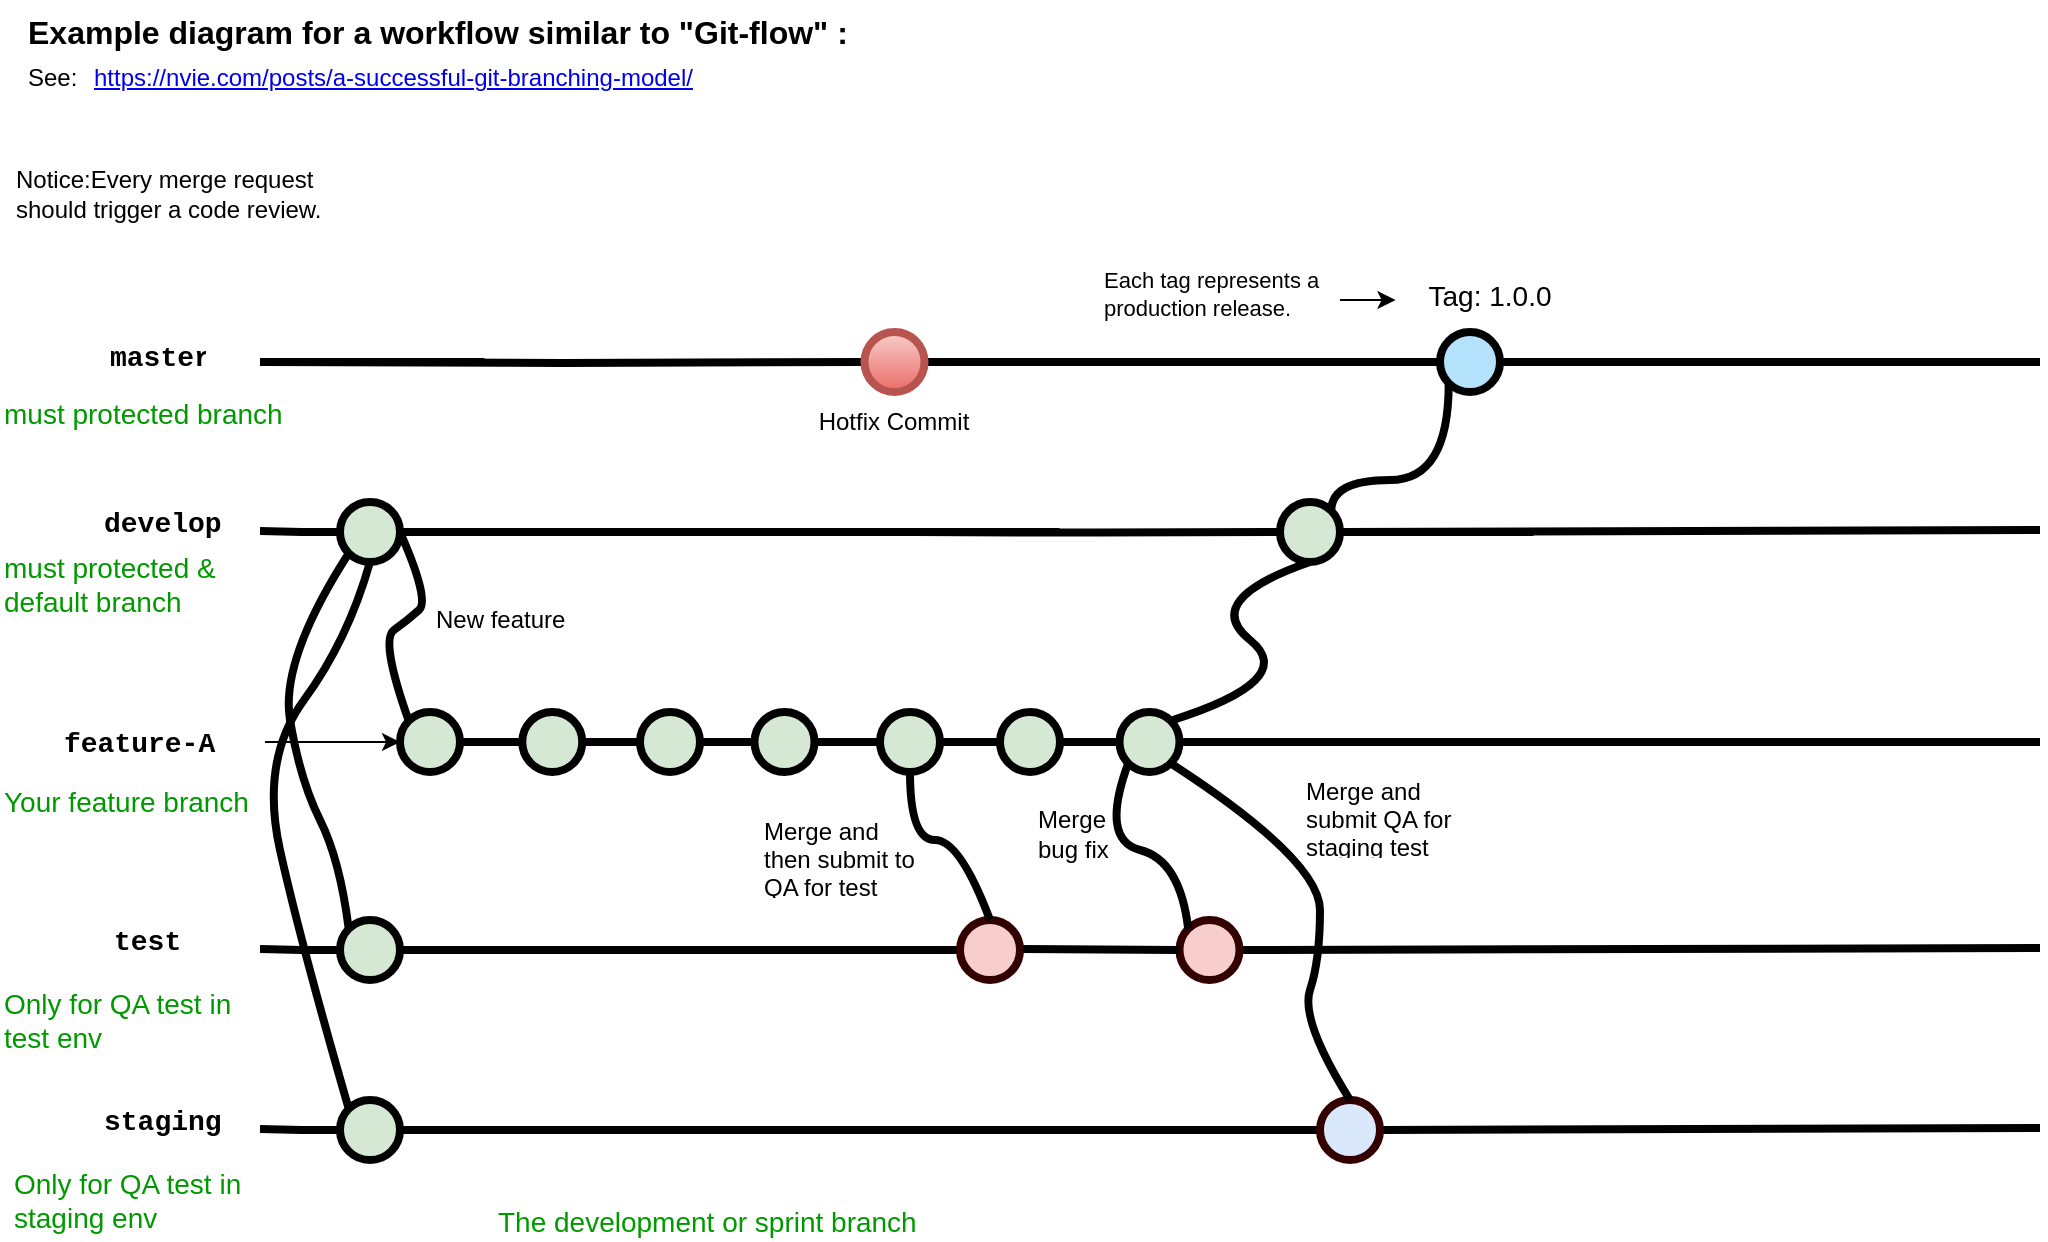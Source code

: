 <mxfile version="15.2.4" type="github">
  <diagram id="yPxyJZ8AM_hMuL3Unpa9" name="complex gitflow">
    <mxGraphModel dx="1377" dy="771" grid="1" gridSize="10" guides="1" tooltips="1" connect="1" arrows="1" fold="1" page="1" pageScale="1" pageWidth="1100" pageHeight="850" math="0" shadow="0">
      <root>
        <mxCell id="0" />
        <mxCell id="1" parent="0" />
        <mxCell id="uWUnNED6HEl2aK5fdaIb-7" value="Hotfix Commit" style="text;html=1;strokeColor=none;fillColor=none;align=center;verticalAlign=middle;whiteSpace=wrap;overflow=hidden;" parent="1" vertex="1">
          <mxGeometry x="427.25" y="226" width="80" height="30" as="geometry" />
        </mxCell>
        <mxCell id="uWUnNED6HEl2aK5fdaIb-8" value="" style="edgeStyle=orthogonalEdgeStyle;rounded=0;html=1;jettySize=auto;orthogonalLoop=1;plain-blue;endArrow=none;endFill=0;strokeWidth=4;strokeColor=#000000;entryX=0;entryY=0.5;entryDx=0;entryDy=0;entryPerimeter=0;" parent="1" target="9hBKPDzoitwpIBdzFDQ7-16" edge="1">
          <mxGeometry x="292.25" y="211" as="geometry">
            <mxPoint x="442.25" y="211" as="targetPoint" />
            <mxPoint x="150" y="211" as="sourcePoint" />
          </mxGeometry>
        </mxCell>
        <mxCell id="uWUnNED6HEl2aK5fdaIb-80" value="" style="edgeStyle=orthogonalEdgeStyle;curved=1;rounded=0;orthogonalLoop=1;jettySize=auto;html=1;endArrow=none;endFill=0;strokeWidth=4;" parent="1" source="uWUnNED6HEl2aK5fdaIb-11" edge="1">
          <mxGeometry relative="1" as="geometry">
            <mxPoint x="1040" y="211" as="targetPoint" />
          </mxGeometry>
        </mxCell>
        <mxCell id="uWUnNED6HEl2aK5fdaIb-11" value="" style="verticalLabelPosition=bottom;verticalAlign=top;html=1;strokeWidth=4;shape=mxgraph.flowchart.on-page_reference;plain-blue;gradientColor=none;strokeColor=#000000;fillColor=#B5E3FE;" parent="1" vertex="1">
          <mxGeometry x="740" y="196" width="30" height="30" as="geometry" />
        </mxCell>
        <mxCell id="uWUnNED6HEl2aK5fdaIb-12" value="" style="edgeStyle=orthogonalEdgeStyle;rounded=0;html=1;jettySize=auto;orthogonalLoop=1;strokeWidth=4;endArrow=none;endFill=0;startArrow=none;" parent="1" edge="1">
          <mxGeometry x="192.25" y="211" as="geometry">
            <mxPoint x="150" y="211" as="sourcePoint" />
            <mxPoint x="262.25" y="211" as="targetPoint" />
          </mxGeometry>
        </mxCell>
        <mxCell id="uWUnNED6HEl2aK5fdaIb-13" value="master" style="text;html=1;strokeColor=none;fillColor=none;align=center;verticalAlign=middle;whiteSpace=wrap;overflow=hidden;fontSize=14;fontStyle=1;fontFamily=Courier New;" parent="1" vertex="1">
          <mxGeometry x="73.63" y="188" width="50" height="42" as="geometry" />
        </mxCell>
        <mxCell id="uWUnNED6HEl2aK5fdaIb-14" style="edgeStyle=orthogonalEdgeStyle;curved=1;rounded=0;html=1;exitX=1;exitY=0.5;exitPerimeter=0;endArrow=none;endFill=0;jettySize=auto;orthogonalLoop=1;strokeWidth=4;fontSize=15;exitDx=0;exitDy=0;entryX=0;entryY=0.5;entryDx=0;entryDy=0;entryPerimeter=0;" parent="1" source="-v2cMw3LyEbhCpz4ICH8-7" edge="1">
          <mxGeometry relative="1" as="geometry">
            <mxPoint x="292.25" y="296" as="sourcePoint" />
            <mxPoint x="549.75" y="296" as="targetPoint" />
          </mxGeometry>
        </mxCell>
        <mxCell id="uWUnNED6HEl2aK5fdaIb-16" style="edgeStyle=orthogonalEdgeStyle;curved=1;rounded=0;html=1;exitX=1;exitY=0.5;exitPerimeter=0;entryX=0;entryY=0.5;entryPerimeter=0;endArrow=none;endFill=0;jettySize=auto;orthogonalLoop=1;strokeWidth=4;fontSize=15;entryDx=0;entryDy=0;" parent="1" target="uWUnNED6HEl2aK5fdaIb-104" edge="1">
          <mxGeometry relative="1" as="geometry">
            <mxPoint x="476.75" y="296" as="sourcePoint" />
            <mxPoint x="549.75" y="296" as="targetPoint" />
          </mxGeometry>
        </mxCell>
        <mxCell id="uWUnNED6HEl2aK5fdaIb-20" value="develop" style="text;html=1;strokeColor=none;fillColor=none;align=left;verticalAlign=middle;whiteSpace=wrap;overflow=hidden;fontSize=14;fontStyle=1;fontFamily=Courier New;" parent="1" vertex="1">
          <mxGeometry x="70" y="281" width="70" height="20" as="geometry" />
        </mxCell>
        <mxCell id="uWUnNED6HEl2aK5fdaIb-81" value="" style="edgeStyle=orthogonalEdgeStyle;rounded=0;orthogonalLoop=1;jettySize=auto;html=1;endArrow=none;endFill=0;strokeWidth=4;startArrow=none;" parent="1" source="-v2cMw3LyEbhCpz4ICH8-56" edge="1">
          <mxGeometry relative="1" as="geometry">
            <mxPoint x="1040" y="401" as="targetPoint" />
          </mxGeometry>
        </mxCell>
        <mxCell id="uWUnNED6HEl2aK5fdaIb-82" value="" style="verticalLabelPosition=bottom;verticalAlign=top;html=1;strokeWidth=4;shape=mxgraph.flowchart.on-page_reference;plain-purple;gradientColor=none;strokeColor=#000000;fillColor=#D5E8D4;" parent="1" vertex="1">
          <mxGeometry x="220" y="386" width="30" height="30" as="geometry" />
        </mxCell>
        <mxCell id="uWUnNED6HEl2aK5fdaIb-86" value="feature-A" style="text;html=1;strokeColor=none;fillColor=none;align=left;verticalAlign=middle;whiteSpace=wrap;overflow=hidden;fontSize=14;fontStyle=1;fontFamily=Courier New;" parent="1" vertex="1">
          <mxGeometry x="50" y="391" width="102.5" height="20" as="geometry" />
        </mxCell>
        <mxCell id="uWUnNED6HEl2aK5fdaIb-87" value="The development or sprint branch" style="text;html=1;strokeColor=none;fillColor=none;align=left;verticalAlign=middle;whiteSpace=wrap;overflow=hidden;fontSize=14;fontStyle=0;fontColor=#009900;" parent="1" vertex="1">
          <mxGeometry x="267.25" y="630" width="240" height="20" as="geometry" />
        </mxCell>
        <mxCell id="uWUnNED6HEl2aK5fdaIb-88" value="Your feature branch" style="text;html=1;strokeColor=none;fillColor=none;align=left;verticalAlign=middle;whiteSpace=wrap;overflow=hidden;fontSize=14;fontStyle=0;fontColor=#009900;" parent="1" vertex="1">
          <mxGeometry x="20" y="420" width="140" height="20" as="geometry" />
        </mxCell>
        <mxCell id="uWUnNED6HEl2aK5fdaIb-91" value="" style="endArrow=classic;html=1;strokeWidth=1;fontFamily=Courier New;fontColor=#009900;" parent="1" edge="1" source="uWUnNED6HEl2aK5fdaIb-86">
          <mxGeometry width="50" height="50" relative="1" as="geometry">
            <mxPoint x="306.75" y="454.5" as="sourcePoint" />
            <mxPoint x="220" y="401" as="targetPoint" />
          </mxGeometry>
        </mxCell>
        <mxCell id="uWUnNED6HEl2aK5fdaIb-107" value="" style="edgeStyle=orthogonalEdgeStyle;curved=1;rounded=0;orthogonalLoop=1;jettySize=auto;html=1;endArrow=none;endFill=0;strokeWidth=4;fontFamily=Courier New;fontColor=#009900;" parent="1" source="uWUnNED6HEl2aK5fdaIb-104" edge="1">
          <mxGeometry relative="1" as="geometry">
            <mxPoint x="786.75" y="296" as="targetPoint" />
          </mxGeometry>
        </mxCell>
        <mxCell id="fSnZ5vnYTslC5NarKmr_-9" value="" style="edgeStyle=orthogonalEdgeStyle;rounded=0;orthogonalLoop=1;jettySize=auto;html=1;fontSize=12;fontColor=#000000;entryX=0;entryY=0.5;entryDx=0;entryDy=0;" parent="1" source="fSnZ5vnYTslC5NarKmr_-8" edge="1">
          <mxGeometry relative="1" as="geometry">
            <mxPoint x="717.75" y="180" as="targetPoint" />
            <Array as="points">
              <mxPoint x="697.75" y="180" />
              <mxPoint x="697.75" y="180" />
            </Array>
          </mxGeometry>
        </mxCell>
        <mxCell id="fSnZ5vnYTslC5NarKmr_-8" value="&lt;span style=&quot;text-align: center; font-size: 11px;&quot;&gt;Each tag represents a production release.&lt;/span&gt;" style="text;html=1;strokeColor=none;fillColor=none;align=left;verticalAlign=middle;whiteSpace=wrap;overflow=hidden;fontSize=11;fontStyle=0;fontColor=#000000;" parent="1" vertex="1">
          <mxGeometry x="570" y="158" width="120" height="38" as="geometry" />
        </mxCell>
        <UserObject label="Example diagram for a workflow similar to &quot;Git-flow&quot; :" link="https://nvie.com/posts/a-successful-git-branching-model/" id="9hBKPDzoitwpIBdzFDQ7-2">
          <mxCell style="text;whiteSpace=wrap;html=1;fontStyle=1;fontSize=16;" parent="1" vertex="1">
            <mxGeometry x="32.25" y="30" width="427.75" height="20" as="geometry" />
          </mxCell>
        </UserObject>
        <UserObject label="&lt;a href=&quot;https://nvie.com/posts/a-successful-git-branching-model/&quot;&gt;https://nvie.com/posts/a-successful-git-branching-model/&lt;/a&gt;" link="https://nvie.com/posts/a-successful-git-branching-model/" id="9hBKPDzoitwpIBdzFDQ7-3">
          <mxCell style="text;whiteSpace=wrap;html=1;" parent="1" vertex="1">
            <mxGeometry x="65" y="55" width="355" height="20" as="geometry" />
          </mxCell>
        </UserObject>
        <UserObject label="See:" link="https://nvie.com/posts/a-successful-git-branching-model/" id="9hBKPDzoitwpIBdzFDQ7-7">
          <mxCell style="text;whiteSpace=wrap;html=1;" parent="1" vertex="1">
            <mxGeometry x="32.25" y="55" width="32.75" height="20" as="geometry" />
          </mxCell>
        </UserObject>
        <mxCell id="9hBKPDzoitwpIBdzFDQ7-15" value="&lt;span style=&quot;text-align: center&quot;&gt;Notice:Every merge request should trigger a code review.&lt;br&gt;&lt;/span&gt;" style="text;html=1;strokeColor=none;fillColor=none;align=left;verticalAlign=middle;whiteSpace=wrap;overflow=hidden;fontSize=12;fontStyle=0;fontColor=#000000;" parent="1" vertex="1">
          <mxGeometry x="26.13" y="86" width="167.75" height="81" as="geometry" />
        </mxCell>
        <mxCell id="9hBKPDzoitwpIBdzFDQ7-21" value="" style="edgeStyle=orthogonalEdgeStyle;rounded=0;orthogonalLoop=1;jettySize=auto;html=1;fontSize=15;endArrow=none;endFill=0;strokeWidth=4;entryX=0;entryY=0.5;entryDx=0;entryDy=0;entryPerimeter=0;" parent="1" source="9hBKPDzoitwpIBdzFDQ7-16" target="uWUnNED6HEl2aK5fdaIb-11" edge="1">
          <mxGeometry relative="1" as="geometry">
            <mxPoint x="560.25" y="211" as="targetPoint" />
          </mxGeometry>
        </mxCell>
        <mxCell id="9hBKPDzoitwpIBdzFDQ7-16" value="" style="verticalLabelPosition=bottom;verticalAlign=top;html=1;strokeWidth=4;shape=mxgraph.flowchart.on-page_reference;plain-blue;gradientColor=#EA6B66;strokeColor=#B85450;fillColor=#F8CECC;" parent="1" vertex="1">
          <mxGeometry x="452.25" y="196" width="30" height="30" as="geometry" />
        </mxCell>
        <mxCell id="-v2cMw3LyEbhCpz4ICH8-1" value="must protected branch" style="text;html=1;strokeColor=none;fillColor=none;align=left;verticalAlign=middle;whiteSpace=wrap;overflow=hidden;fontSize=14;fontStyle=0;fontColor=#009900;" vertex="1" parent="1">
          <mxGeometry x="20" y="226" width="150" height="20" as="geometry" />
        </mxCell>
        <mxCell id="-v2cMw3LyEbhCpz4ICH8-3" value="must protected &amp;amp; default branch" style="text;html=1;strokeColor=none;fillColor=none;align=left;verticalAlign=middle;whiteSpace=wrap;overflow=hidden;fontSize=14;fontStyle=0;fontColor=#009900;" vertex="1" parent="1">
          <mxGeometry x="20" y="302" width="120" height="39" as="geometry" />
        </mxCell>
        <mxCell id="-v2cMw3LyEbhCpz4ICH8-7" value="" style="verticalLabelPosition=bottom;verticalAlign=top;html=1;strokeWidth=4;shape=mxgraph.flowchart.on-page_reference;plain-purple;gradientColor=none;strokeColor=#000000;fillColor=#D5E8D4;" vertex="1" parent="1">
          <mxGeometry x="190" y="281" width="30" height="30" as="geometry" />
        </mxCell>
        <mxCell id="-v2cMw3LyEbhCpz4ICH8-8" value="" style="edgeStyle=orthogonalEdgeStyle;rounded=0;html=1;jettySize=auto;orthogonalLoop=1;strokeWidth=4;endArrow=none;endFill=0;" edge="1" parent="1" target="-v2cMw3LyEbhCpz4ICH8-7">
          <mxGeometry x="192.25" y="295.5" as="geometry">
            <mxPoint x="150" y="295.5" as="sourcePoint" />
            <mxPoint x="262.25" y="295.5" as="targetPoint" />
          </mxGeometry>
        </mxCell>
        <mxCell id="-v2cMw3LyEbhCpz4ICH8-13" style="edgeStyle=orthogonalEdgeStyle;curved=1;rounded=0;html=1;exitX=1;exitY=0.5;exitPerimeter=0;endArrow=none;endFill=0;jettySize=auto;orthogonalLoop=1;strokeWidth=4;fontSize=15;exitDx=0;exitDy=0;entryX=0;entryY=0.5;entryDx=0;entryDy=0;entryPerimeter=0;" edge="1" parent="1" source="-v2cMw3LyEbhCpz4ICH8-23" target="-v2cMw3LyEbhCpz4ICH8-17">
          <mxGeometry relative="1" as="geometry">
            <mxPoint x="292.25" y="505" as="sourcePoint" />
            <mxPoint x="446.75" y="505" as="targetPoint" />
          </mxGeometry>
        </mxCell>
        <mxCell id="-v2cMw3LyEbhCpz4ICH8-15" style="edgeStyle=orthogonalEdgeStyle;curved=1;rounded=0;html=1;exitX=1;exitY=0.5;exitPerimeter=0;entryX=0;entryY=0.5;entryPerimeter=0;endArrow=none;endFill=0;jettySize=auto;orthogonalLoop=1;strokeWidth=4;fontSize=15;" edge="1" parent="1" target="-v2cMw3LyEbhCpz4ICH8-17">
          <mxGeometry relative="1" as="geometry">
            <mxPoint x="476.75" y="505" as="sourcePoint" />
          </mxGeometry>
        </mxCell>
        <mxCell id="-v2cMw3LyEbhCpz4ICH8-17" value="" style="verticalLabelPosition=bottom;verticalAlign=top;html=1;strokeWidth=4;shape=mxgraph.flowchart.on-page_reference;strokeColor=#330000;fillColor=#f8cecc;" vertex="1" parent="1">
          <mxGeometry x="500" y="490" width="30" height="30" as="geometry" />
        </mxCell>
        <mxCell id="-v2cMw3LyEbhCpz4ICH8-18" value="test" style="text;html=1;strokeColor=none;fillColor=none;align=left;verticalAlign=middle;whiteSpace=wrap;overflow=hidden;fontSize=14;fontStyle=1;fontFamily=Courier New;" vertex="1" parent="1">
          <mxGeometry x="75" y="490" width="70" height="20" as="geometry" />
        </mxCell>
        <mxCell id="-v2cMw3LyEbhCpz4ICH8-23" value="" style="verticalLabelPosition=bottom;verticalAlign=top;html=1;strokeWidth=4;shape=mxgraph.flowchart.on-page_reference;plain-purple;gradientColor=none;strokeColor=#000000;fillColor=#D5E8D4;" vertex="1" parent="1">
          <mxGeometry x="190" y="490" width="30" height="30" as="geometry" />
        </mxCell>
        <mxCell id="-v2cMw3LyEbhCpz4ICH8-24" value="" style="edgeStyle=orthogonalEdgeStyle;rounded=0;html=1;jettySize=auto;orthogonalLoop=1;strokeWidth=4;endArrow=none;endFill=0;" edge="1" parent="1" target="-v2cMw3LyEbhCpz4ICH8-23">
          <mxGeometry x="192.25" y="504.5" as="geometry">
            <mxPoint x="150" y="504.5" as="sourcePoint" />
            <mxPoint x="262.25" y="504.5" as="targetPoint" />
          </mxGeometry>
        </mxCell>
        <mxCell id="-v2cMw3LyEbhCpz4ICH8-25" style="edgeStyle=orthogonalEdgeStyle;curved=1;rounded=0;html=1;exitX=1;exitY=0.5;exitPerimeter=0;endArrow=none;endFill=0;jettySize=auto;orthogonalLoop=1;strokeWidth=4;fontSize=15;exitDx=0;exitDy=0;" edge="1" parent="1" source="-v2cMw3LyEbhCpz4ICH8-35" target="-v2cMw3LyEbhCpz4ICH8-29">
          <mxGeometry relative="1" as="geometry">
            <mxPoint x="292.25" y="595" as="sourcePoint" />
            <mxPoint x="446.75" y="595" as="targetPoint" />
          </mxGeometry>
        </mxCell>
        <mxCell id="-v2cMw3LyEbhCpz4ICH8-30" value="staging" style="text;html=1;strokeColor=none;fillColor=none;align=left;verticalAlign=middle;whiteSpace=wrap;overflow=hidden;fontSize=14;fontStyle=1;fontFamily=Courier New;" vertex="1" parent="1">
          <mxGeometry x="70" y="580" width="70" height="20" as="geometry" />
        </mxCell>
        <mxCell id="-v2cMw3LyEbhCpz4ICH8-35" value="" style="verticalLabelPosition=bottom;verticalAlign=top;html=1;strokeWidth=4;shape=mxgraph.flowchart.on-page_reference;plain-purple;gradientColor=none;strokeColor=#000000;fillColor=#D5E8D4;" vertex="1" parent="1">
          <mxGeometry x="190" y="580" width="30" height="30" as="geometry" />
        </mxCell>
        <mxCell id="-v2cMw3LyEbhCpz4ICH8-36" value="" style="edgeStyle=orthogonalEdgeStyle;rounded=0;html=1;jettySize=auto;orthogonalLoop=1;strokeWidth=4;endArrow=none;endFill=0;" edge="1" parent="1" target="-v2cMw3LyEbhCpz4ICH8-35">
          <mxGeometry x="192.25" y="594.5" as="geometry">
            <mxPoint x="150" y="594.5" as="sourcePoint" />
            <mxPoint x="262.25" y="594.5" as="targetPoint" />
          </mxGeometry>
        </mxCell>
        <mxCell id="-v2cMw3LyEbhCpz4ICH8-37" value="" style="verticalLabelPosition=bottom;verticalAlign=top;html=1;strokeWidth=4;shape=mxgraph.flowchart.on-page_reference;plain-purple;gradientColor=none;strokeColor=#000000;fillColor=#D5E8D4;" vertex="1" parent="1">
          <mxGeometry x="281.13" y="386" width="30" height="30" as="geometry" />
        </mxCell>
        <mxCell id="-v2cMw3LyEbhCpz4ICH8-38" value="" style="edgeStyle=orthogonalEdgeStyle;rounded=0;orthogonalLoop=1;jettySize=auto;html=1;endArrow=none;endFill=0;strokeWidth=4;" edge="1" parent="1" source="uWUnNED6HEl2aK5fdaIb-82" target="-v2cMw3LyEbhCpz4ICH8-37">
          <mxGeometry relative="1" as="geometry">
            <mxPoint x="250" y="401" as="sourcePoint" />
            <mxPoint x="626.8" y="440" as="targetPoint" />
          </mxGeometry>
        </mxCell>
        <mxCell id="uWUnNED6HEl2aK5fdaIb-69" value="" style="verticalLabelPosition=bottom;verticalAlign=top;html=1;strokeWidth=4;shape=mxgraph.flowchart.on-page_reference;plain-purple;gradientColor=none;strokeColor=#000000;fillColor=#D5E8D4;" parent="1" vertex="1">
          <mxGeometry x="340" y="386" width="30" height="30" as="geometry" />
        </mxCell>
        <mxCell id="-v2cMw3LyEbhCpz4ICH8-39" value="" style="edgeStyle=orthogonalEdgeStyle;rounded=0;orthogonalLoop=1;jettySize=auto;html=1;endArrow=none;endFill=0;strokeWidth=4;startArrow=none;" edge="1" parent="1" source="-v2cMw3LyEbhCpz4ICH8-37" target="uWUnNED6HEl2aK5fdaIb-69">
          <mxGeometry relative="1" as="geometry">
            <mxPoint x="311.13" y="401" as="sourcePoint" />
            <mxPoint x="626.8" y="440" as="targetPoint" />
          </mxGeometry>
        </mxCell>
        <mxCell id="uWUnNED6HEl2aK5fdaIb-70" value="" style="verticalLabelPosition=bottom;verticalAlign=top;html=1;strokeWidth=4;shape=mxgraph.flowchart.on-page_reference;plain-purple;gradientColor=none;strokeColor=#000000;fillColor=#D5E8D4;" parent="1" vertex="1">
          <mxGeometry x="397.25" y="386" width="30" height="30" as="geometry" />
        </mxCell>
        <mxCell id="-v2cMw3LyEbhCpz4ICH8-40" value="" style="edgeStyle=orthogonalEdgeStyle;rounded=0;orthogonalLoop=1;jettySize=auto;html=1;endArrow=none;endFill=0;strokeWidth=4;startArrow=none;" edge="1" parent="1" source="uWUnNED6HEl2aK5fdaIb-69" target="uWUnNED6HEl2aK5fdaIb-70">
          <mxGeometry relative="1" as="geometry">
            <mxPoint x="370" y="401" as="sourcePoint" />
            <mxPoint x="626.8" y="440" as="targetPoint" />
          </mxGeometry>
        </mxCell>
        <mxCell id="-v2cMw3LyEbhCpz4ICH8-41" value="" style="verticalLabelPosition=bottom;verticalAlign=top;html=1;strokeWidth=4;shape=mxgraph.flowchart.on-page_reference;plain-purple;gradientColor=none;strokeColor=#000000;fillColor=#D5E8D4;" vertex="1" parent="1">
          <mxGeometry x="460" y="386" width="30" height="30" as="geometry" />
        </mxCell>
        <mxCell id="-v2cMw3LyEbhCpz4ICH8-42" value="" style="edgeStyle=orthogonalEdgeStyle;rounded=0;orthogonalLoop=1;jettySize=auto;html=1;endArrow=none;endFill=0;strokeWidth=4;startArrow=none;" edge="1" parent="1" source="uWUnNED6HEl2aK5fdaIb-70" target="-v2cMw3LyEbhCpz4ICH8-41">
          <mxGeometry relative="1" as="geometry">
            <mxPoint x="427.25" y="401" as="sourcePoint" />
            <mxPoint x="626.8" y="440" as="targetPoint" />
          </mxGeometry>
        </mxCell>
        <mxCell id="-v2cMw3LyEbhCpz4ICH8-43" value="Only for QA test in &lt;br&gt;test env&amp;nbsp;" style="text;html=1;strokeColor=none;fillColor=none;align=left;verticalAlign=middle;whiteSpace=wrap;overflow=hidden;fontSize=14;fontStyle=0;fontColor=#009900;" vertex="1" parent="1">
          <mxGeometry x="20" y="520" width="120" height="40" as="geometry" />
        </mxCell>
        <mxCell id="-v2cMw3LyEbhCpz4ICH8-44" value="Only for QA test in &lt;br&gt;staging env&amp;nbsp;" style="text;html=1;strokeColor=none;fillColor=none;align=left;verticalAlign=middle;whiteSpace=wrap;overflow=hidden;fontSize=14;fontStyle=0;fontColor=#009900;" vertex="1" parent="1">
          <mxGeometry x="25" y="610" width="120" height="40" as="geometry" />
        </mxCell>
        <mxCell id="-v2cMw3LyEbhCpz4ICH8-46" value="&lt;span style=&quot;text-align: center&quot;&gt;Merge and then submit to QA for test&lt;br&gt;&lt;/span&gt;" style="text;html=1;strokeColor=none;fillColor=none;align=left;verticalAlign=middle;whiteSpace=wrap;overflow=hidden;fontSize=12;fontStyle=0;fontColor=#000000;" vertex="1" parent="1">
          <mxGeometry x="400" y="436" width="82.25" height="44" as="geometry" />
        </mxCell>
        <mxCell id="-v2cMw3LyEbhCpz4ICH8-49" value="" style="curved=1;endArrow=none;html=1;strokeWidth=4;exitX=0.5;exitY=1;exitDx=0;exitDy=0;exitPerimeter=0;entryX=0.145;entryY=0.145;entryDx=0;entryDy=0;entryPerimeter=0;endFill=0;" edge="1" parent="1" source="-v2cMw3LyEbhCpz4ICH8-7" target="-v2cMw3LyEbhCpz4ICH8-35">
          <mxGeometry width="50" height="50" relative="1" as="geometry">
            <mxPoint x="520" y="430" as="sourcePoint" />
            <mxPoint x="570" y="380" as="targetPoint" />
            <Array as="points">
              <mxPoint x="194" y="350" />
              <mxPoint x="150" y="410" />
              <mxPoint x="170" y="500" />
            </Array>
          </mxGeometry>
        </mxCell>
        <mxCell id="-v2cMw3LyEbhCpz4ICH8-50" value="" style="curved=1;endArrow=none;html=1;strokeWidth=4;exitX=0.145;exitY=0.855;exitDx=0;exitDy=0;exitPerimeter=0;entryX=0.145;entryY=0.145;entryDx=0;entryDy=0;entryPerimeter=0;endFill=0;" edge="1" parent="1" source="-v2cMw3LyEbhCpz4ICH8-7" target="-v2cMw3LyEbhCpz4ICH8-23">
          <mxGeometry width="50" height="50" relative="1" as="geometry">
            <mxPoint x="207.5" y="216.65" as="sourcePoint" />
            <mxPoint x="196.85" y="490.0" as="targetPoint" />
            <Array as="points">
              <mxPoint x="160" y="360" />
              <mxPoint x="170" y="420" />
              <mxPoint x="190" y="460" />
            </Array>
          </mxGeometry>
        </mxCell>
        <mxCell id="-v2cMw3LyEbhCpz4ICH8-51" value="" style="curved=1;endArrow=none;html=1;strokeWidth=4;exitX=1;exitY=0.5;exitDx=0;exitDy=0;exitPerimeter=0;entryX=0.145;entryY=0.145;entryDx=0;entryDy=0;entryPerimeter=0;endFill=0;" edge="1" parent="1" source="-v2cMw3LyEbhCpz4ICH8-7" target="uWUnNED6HEl2aK5fdaIb-82">
          <mxGeometry width="50" height="50" relative="1" as="geometry">
            <mxPoint x="204.35" y="316.65" as="sourcePoint" />
            <mxPoint x="204.35" y="504.35" as="targetPoint" />
            <Array as="points">
              <mxPoint x="235" y="330" />
              <mxPoint x="224" y="340" />
              <mxPoint x="210" y="350" />
            </Array>
          </mxGeometry>
        </mxCell>
        <mxCell id="-v2cMw3LyEbhCpz4ICH8-52" value="&lt;span style=&quot;text-align: center&quot;&gt;New feature&lt;br&gt;&lt;/span&gt;" style="text;html=1;strokeColor=none;fillColor=none;align=left;verticalAlign=middle;whiteSpace=wrap;overflow=hidden;fontSize=12;fontStyle=0;fontColor=#000000;" vertex="1" parent="1">
          <mxGeometry x="236.13" y="318" width="82.25" height="44" as="geometry" />
        </mxCell>
        <mxCell id="-v2cMw3LyEbhCpz4ICH8-53" value="" style="verticalLabelPosition=bottom;verticalAlign=top;html=1;strokeWidth=4;shape=mxgraph.flowchart.on-page_reference;plain-purple;gradientColor=none;strokeColor=#000000;fillColor=#D5E8D4;" vertex="1" parent="1">
          <mxGeometry x="520" y="386" width="30" height="30" as="geometry" />
        </mxCell>
        <mxCell id="-v2cMw3LyEbhCpz4ICH8-54" value="" style="edgeStyle=orthogonalEdgeStyle;rounded=0;orthogonalLoop=1;jettySize=auto;html=1;endArrow=none;endFill=0;strokeWidth=4;startArrow=none;" edge="1" parent="1" source="-v2cMw3LyEbhCpz4ICH8-41" target="-v2cMw3LyEbhCpz4ICH8-53">
          <mxGeometry relative="1" as="geometry">
            <mxPoint x="490" y="401" as="sourcePoint" />
            <mxPoint x="626.8" y="440" as="targetPoint" />
          </mxGeometry>
        </mxCell>
        <mxCell id="-v2cMw3LyEbhCpz4ICH8-56" value="" style="verticalLabelPosition=bottom;verticalAlign=top;html=1;strokeWidth=4;shape=mxgraph.flowchart.on-page_reference;plain-purple;gradientColor=none;strokeColor=#000000;fillColor=#D5E8D4;" vertex="1" parent="1">
          <mxGeometry x="579.75" y="386" width="30" height="30" as="geometry" />
        </mxCell>
        <mxCell id="-v2cMw3LyEbhCpz4ICH8-57" value="" style="edgeStyle=orthogonalEdgeStyle;rounded=0;orthogonalLoop=1;jettySize=auto;html=1;endArrow=none;endFill=0;strokeWidth=4;startArrow=none;" edge="1" parent="1" source="-v2cMw3LyEbhCpz4ICH8-53" target="-v2cMw3LyEbhCpz4ICH8-56">
          <mxGeometry relative="1" as="geometry">
            <mxPoint x="550" y="401" as="sourcePoint" />
            <mxPoint x="827.3" y="470" as="targetPoint" />
          </mxGeometry>
        </mxCell>
        <mxCell id="-v2cMw3LyEbhCpz4ICH8-60" style="edgeStyle=orthogonalEdgeStyle;curved=1;rounded=0;html=1;exitX=1;exitY=0.5;exitPerimeter=0;endArrow=none;endFill=0;jettySize=auto;orthogonalLoop=1;strokeWidth=4;fontSize=15;exitDx=0;exitDy=0;startArrow=none;" edge="1" parent="1" source="-v2cMw3LyEbhCpz4ICH8-61">
          <mxGeometry relative="1" as="geometry">
            <mxPoint x="531.5" y="504.5" as="sourcePoint" />
            <mxPoint x="1040" y="504" as="targetPoint" />
          </mxGeometry>
        </mxCell>
        <mxCell id="-v2cMw3LyEbhCpz4ICH8-61" value="" style="verticalLabelPosition=bottom;verticalAlign=top;html=1;strokeWidth=4;shape=mxgraph.flowchart.on-page_reference;strokeColor=#330000;fillColor=#f8cecc;" vertex="1" parent="1">
          <mxGeometry x="609.75" y="490" width="30" height="30" as="geometry" />
        </mxCell>
        <mxCell id="-v2cMw3LyEbhCpz4ICH8-62" value="" style="edgeStyle=orthogonalEdgeStyle;curved=1;rounded=0;html=1;exitX=1;exitY=0.5;exitPerimeter=0;endArrow=none;endFill=0;jettySize=auto;orthogonalLoop=1;strokeWidth=4;fontSize=15;exitDx=0;exitDy=0;entryX=0;entryY=0.5;entryDx=0;entryDy=0;entryPerimeter=0;" edge="1" parent="1" target="-v2cMw3LyEbhCpz4ICH8-61">
          <mxGeometry relative="1" as="geometry">
            <mxPoint x="531.5" y="504.5" as="sourcePoint" />
            <mxPoint x="861.25" y="504.5" as="targetPoint" />
          </mxGeometry>
        </mxCell>
        <mxCell id="-v2cMw3LyEbhCpz4ICH8-64" value="" style="curved=1;endArrow=none;html=1;strokeWidth=4;exitX=0.5;exitY=1;exitDx=0;exitDy=0;exitPerimeter=0;entryX=0.5;entryY=0;entryDx=0;entryDy=0;entryPerimeter=0;endFill=0;" edge="1" parent="1" source="-v2cMw3LyEbhCpz4ICH8-41" target="-v2cMw3LyEbhCpz4ICH8-17">
          <mxGeometry width="50" height="50" relative="1" as="geometry">
            <mxPoint x="230" y="306" as="sourcePoint" />
            <mxPoint x="520" y="500" as="targetPoint" />
            <Array as="points">
              <mxPoint x="475" y="450" />
              <mxPoint x="500" y="450" />
            </Array>
          </mxGeometry>
        </mxCell>
        <mxCell id="-v2cMw3LyEbhCpz4ICH8-66" value="" style="curved=1;endArrow=none;html=1;strokeWidth=4;exitX=0.145;exitY=0.855;exitDx=0;exitDy=0;exitPerimeter=0;entryX=0.145;entryY=0.145;entryDx=0;entryDy=0;entryPerimeter=0;endFill=0;" edge="1" parent="1" source="-v2cMw3LyEbhCpz4ICH8-56" target="-v2cMw3LyEbhCpz4ICH8-61">
          <mxGeometry width="50" height="50" relative="1" as="geometry">
            <mxPoint x="485" y="426" as="sourcePoint" />
            <mxPoint x="525" y="500" as="targetPoint" />
            <Array as="points">
              <mxPoint x="570" y="450" />
              <mxPoint x="610" y="460" />
            </Array>
          </mxGeometry>
        </mxCell>
        <mxCell id="-v2cMw3LyEbhCpz4ICH8-67" value="&lt;span style=&quot;text-align: center&quot;&gt;Merge bug fix&lt;br&gt;&lt;/span&gt;" style="text;html=1;strokeColor=none;fillColor=none;align=left;verticalAlign=middle;whiteSpace=wrap;overflow=hidden;fontSize=12;fontStyle=0;fontColor=#000000;" vertex="1" parent="1">
          <mxGeometry x="537.25" y="425" width="42.5" height="44" as="geometry" />
        </mxCell>
        <mxCell id="-v2cMw3LyEbhCpz4ICH8-72" style="edgeStyle=orthogonalEdgeStyle;curved=1;rounded=0;html=1;exitX=1;exitY=0.5;exitPerimeter=0;endArrow=none;endFill=0;jettySize=auto;orthogonalLoop=1;strokeWidth=4;fontSize=15;exitDx=0;exitDy=0;startArrow=none;" edge="1" parent="1" source="-v2cMw3LyEbhCpz4ICH8-29">
          <mxGeometry relative="1" as="geometry">
            <mxPoint x="579.75" y="594.5" as="sourcePoint" />
            <mxPoint x="1040" y="594" as="targetPoint" />
          </mxGeometry>
        </mxCell>
        <mxCell id="-v2cMw3LyEbhCpz4ICH8-29" value="" style="verticalLabelPosition=bottom;verticalAlign=top;html=1;strokeWidth=4;shape=mxgraph.flowchart.on-page_reference;strokeColor=#330000;fillColor=#dae8fc;" vertex="1" parent="1">
          <mxGeometry x="680" y="580" width="30" height="30" as="geometry" />
        </mxCell>
        <mxCell id="-v2cMw3LyEbhCpz4ICH8-74" value="" style="curved=1;endArrow=none;html=1;strokeWidth=4;exitX=0.855;exitY=0.855;exitDx=0;exitDy=0;exitPerimeter=0;entryX=0.5;entryY=0;entryDx=0;entryDy=0;entryPerimeter=0;endFill=0;" edge="1" parent="1" source="-v2cMw3LyEbhCpz4ICH8-56" target="-v2cMw3LyEbhCpz4ICH8-29">
          <mxGeometry width="50" height="50" relative="1" as="geometry">
            <mxPoint x="594.1" y="421.65" as="sourcePoint" />
            <mxPoint x="624.1" y="504.35" as="targetPoint" />
            <Array as="points">
              <mxPoint x="680" y="460" />
              <mxPoint x="680" y="510" />
              <mxPoint x="670" y="540" />
            </Array>
          </mxGeometry>
        </mxCell>
        <mxCell id="-v2cMw3LyEbhCpz4ICH8-75" value="&lt;span style=&quot;text-align: center&quot;&gt;Merge and submit QA for staging test&lt;br&gt;&lt;/span&gt;" style="text;html=1;strokeColor=none;fillColor=none;align=left;verticalAlign=middle;whiteSpace=wrap;overflow=hidden;fontSize=12;fontStyle=0;fontColor=#000000;" vertex="1" parent="1">
          <mxGeometry x="670.63" y="416" width="82.25" height="44" as="geometry" />
        </mxCell>
        <mxCell id="-v2cMw3LyEbhCpz4ICH8-80" value="" style="edgeStyle=orthogonalEdgeStyle;curved=1;rounded=0;orthogonalLoop=1;jettySize=auto;html=1;endArrow=none;endFill=0;strokeWidth=4;startArrow=none;" edge="1" parent="1" source="uWUnNED6HEl2aK5fdaIb-104">
          <mxGeometry relative="1" as="geometry">
            <mxPoint x="1040" y="295" as="targetPoint" />
            <mxPoint x="580" y="295.5" as="sourcePoint" />
          </mxGeometry>
        </mxCell>
        <mxCell id="uWUnNED6HEl2aK5fdaIb-104" value="" style="verticalLabelPosition=bottom;verticalAlign=top;html=1;strokeWidth=4;shape=mxgraph.flowchart.on-page_reference;plain-purple;gradientColor=none;strokeColor=#000000;fillColor=#D5E8D4;" parent="1" vertex="1">
          <mxGeometry x="660" y="281" width="30" height="30" as="geometry" />
        </mxCell>
        <mxCell id="-v2cMw3LyEbhCpz4ICH8-82" value="" style="curved=1;endArrow=none;html=1;strokeWidth=4;exitX=0.855;exitY=0.145;exitDx=0;exitDy=0;exitPerimeter=0;entryX=0.5;entryY=1;entryDx=0;entryDy=0;entryPerimeter=0;endFill=0;" edge="1" parent="1" source="-v2cMw3LyEbhCpz4ICH8-56" target="uWUnNED6HEl2aK5fdaIb-104">
          <mxGeometry width="50" height="50" relative="1" as="geometry">
            <mxPoint x="609.75" y="311.0" as="sourcePoint" />
            <mxPoint x="639.75" y="393.7" as="targetPoint" />
            <Array as="points">
              <mxPoint x="670" y="370" />
              <mxPoint x="620" y="330" />
            </Array>
          </mxGeometry>
        </mxCell>
        <mxCell id="-v2cMw3LyEbhCpz4ICH8-84" value="Tag: 1.0.0" style="text;html=1;strokeColor=none;fillColor=none;align=center;verticalAlign=middle;whiteSpace=wrap;overflow=hidden;fontSize=14;" vertex="1" parent="1">
          <mxGeometry x="730" y="167" width="70" height="20" as="geometry" />
        </mxCell>
        <mxCell id="-v2cMw3LyEbhCpz4ICH8-85" style="edgeStyle=orthogonalEdgeStyle;curved=1;rounded=0;orthogonalLoop=1;jettySize=auto;html=1;entryX=0.145;entryY=0.855;entryDx=0;entryDy=0;entryPerimeter=0;endArrow=none;endFill=0;strokeWidth=4;fontFamily=Courier New;fontColor=#009900;exitX=0.855;exitY=0.145;exitDx=0;exitDy=0;exitPerimeter=0;" edge="1" parent="1" source="uWUnNED6HEl2aK5fdaIb-104" target="uWUnNED6HEl2aK5fdaIb-11">
          <mxGeometry relative="1" as="geometry">
            <mxPoint x="680" y="295" as="sourcePoint" />
            <mxPoint x="733.98" y="210" as="targetPoint" />
            <Array as="points">
              <mxPoint x="686" y="270" />
              <mxPoint x="744" y="270" />
            </Array>
          </mxGeometry>
        </mxCell>
      </root>
    </mxGraphModel>
  </diagram>
</mxfile>
